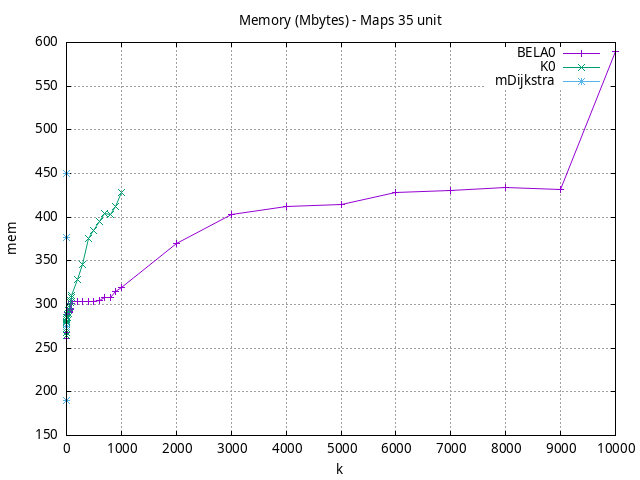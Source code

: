 #!/usr/bin/gnuplot
# -*- coding: utf-8 -*-
#
# results/maps/unit/35/random512-35.brute-force.unit.mem.gnuplot
#
# Started on 04/03/2024 23:09:50
# Author: Carlos Linares López
set grid
set xlabel "k"
set ylabel "mem"

set title "Memory (Mbytes) - Maps 35 unit"

set terminal png enhanced font "Ariel,10"
set output 'random512-35.brute-force.unit.mem.png'

plot "-" title "BELA0"      with linesp, "-" title "K0"      with linesp, "-" title "mDijkstra"      with linesp

	1 260.96
	2 268.1
	3 289.0
	4 289.0
	5 289.0
	6 289.0
	7 289.0
	8 289.0
	9 289.0
	10 290.92
	20 291.0
	30 291.0
	40 291.0
	50 291.0
	60 291.61
	70 293.82
	80 294.91
	90 301.56
	100 303.0
	200 303.0
	300 303.0
	400 303.0
	500 303.0
	600 304.9
	700 308.0
	800 308.0
	900 314.52
	1000 319.78
	2000 369.49
	3000 402.72
	4000 411.76
	5000 414.91
	6000 428.29
	7000 430.9
	8000 433.7
	9000 431.6
	10000 589.79
end
	1 264.81
	2 268.11
	3 272.06
	4 277.21
	5 279.91
	6 279.85
	7 280.92
	8 282.63
	9 285.19
	10 285.59
	20 288.59
	30 289.92
	40 293.17
	50 296.12
	60 299.1
	70 301.75
	80 304.24
	90 308.14
	100 310.64
	200 328.87
	300 345.7
	400 376.08
	500 385.2
	600 395.2
	700 403.87
	800 403.09
	900 412.18
	1000 428.11
end
	1 190.49
	2 275.27
	3 376.2
	4 450.29
end
